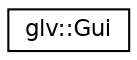 digraph G
{
  edge [fontname="Helvetica",fontsize="11",labelfontname="Helvetica",labelfontsize="11"];
  node [fontname="Helvetica",fontsize="11",shape=record];
  rankdir="LR";
  Node1 [label="glv::Gui",height=0.2,width=0.4,color="black", fillcolor="white", style="filled",URL="$classglv_1_1_gui.html"];
}
